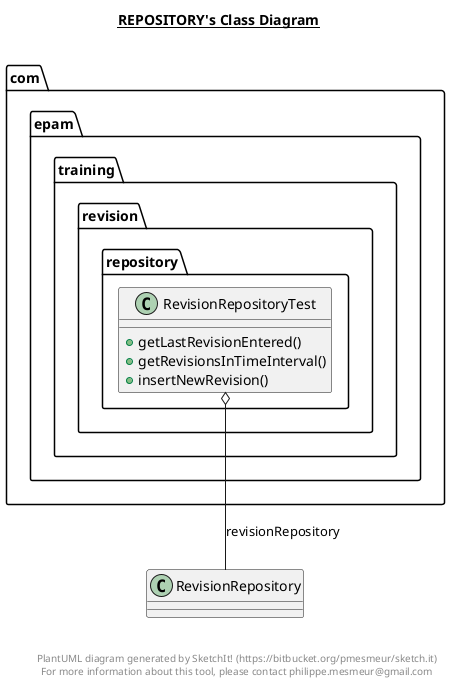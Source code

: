 @startuml

title __REPOSITORY's Class Diagram__\n

  package com.epam.training {
    package com.epam.training.revision {
      package com.epam.training.revision.repository {
        class RevisionRepositoryTest {
            + getLastRevisionEntered()
            + getRevisionsInTimeInterval()
            + insertNewRevision()
        }
      }
    }
  }
  

  RevisionRepositoryTest o-- RevisionRepository : revisionRepository


right footer


PlantUML diagram generated by SketchIt! (https://bitbucket.org/pmesmeur/sketch.it)
For more information about this tool, please contact philippe.mesmeur@gmail.com
endfooter

@enduml
